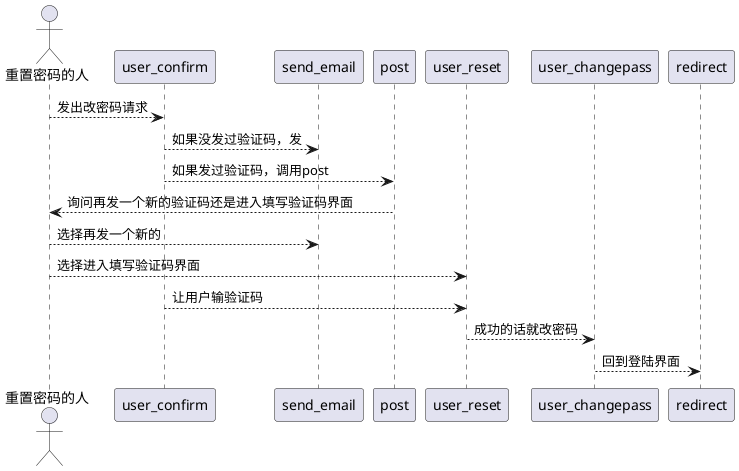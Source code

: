 @startuml sequence-resetpassword
actor 重置密码的人
重置密码的人 --> user_confirm: 发出改密码请求
user_confirm --> send_email: 如果没发过验证码，发
user_confirm --> post: 如果发过验证码，调用post
post --> 重置密码的人: 询问再发一个新的验证码还是进入填写验证码界面
重置密码的人 --> send_email: 选择再发一个新的
' TODO 再发一个新的到了send_email了还得回到user_confirm再到user_reset
重置密码的人 --> user_reset: 选择进入填写验证码界面
user_confirm --> user_reset: 让用户输验证码
user_reset --> user_changepass: 成功的话就改密码
user_changepass --> redirect: 回到登陆界面
@enduml